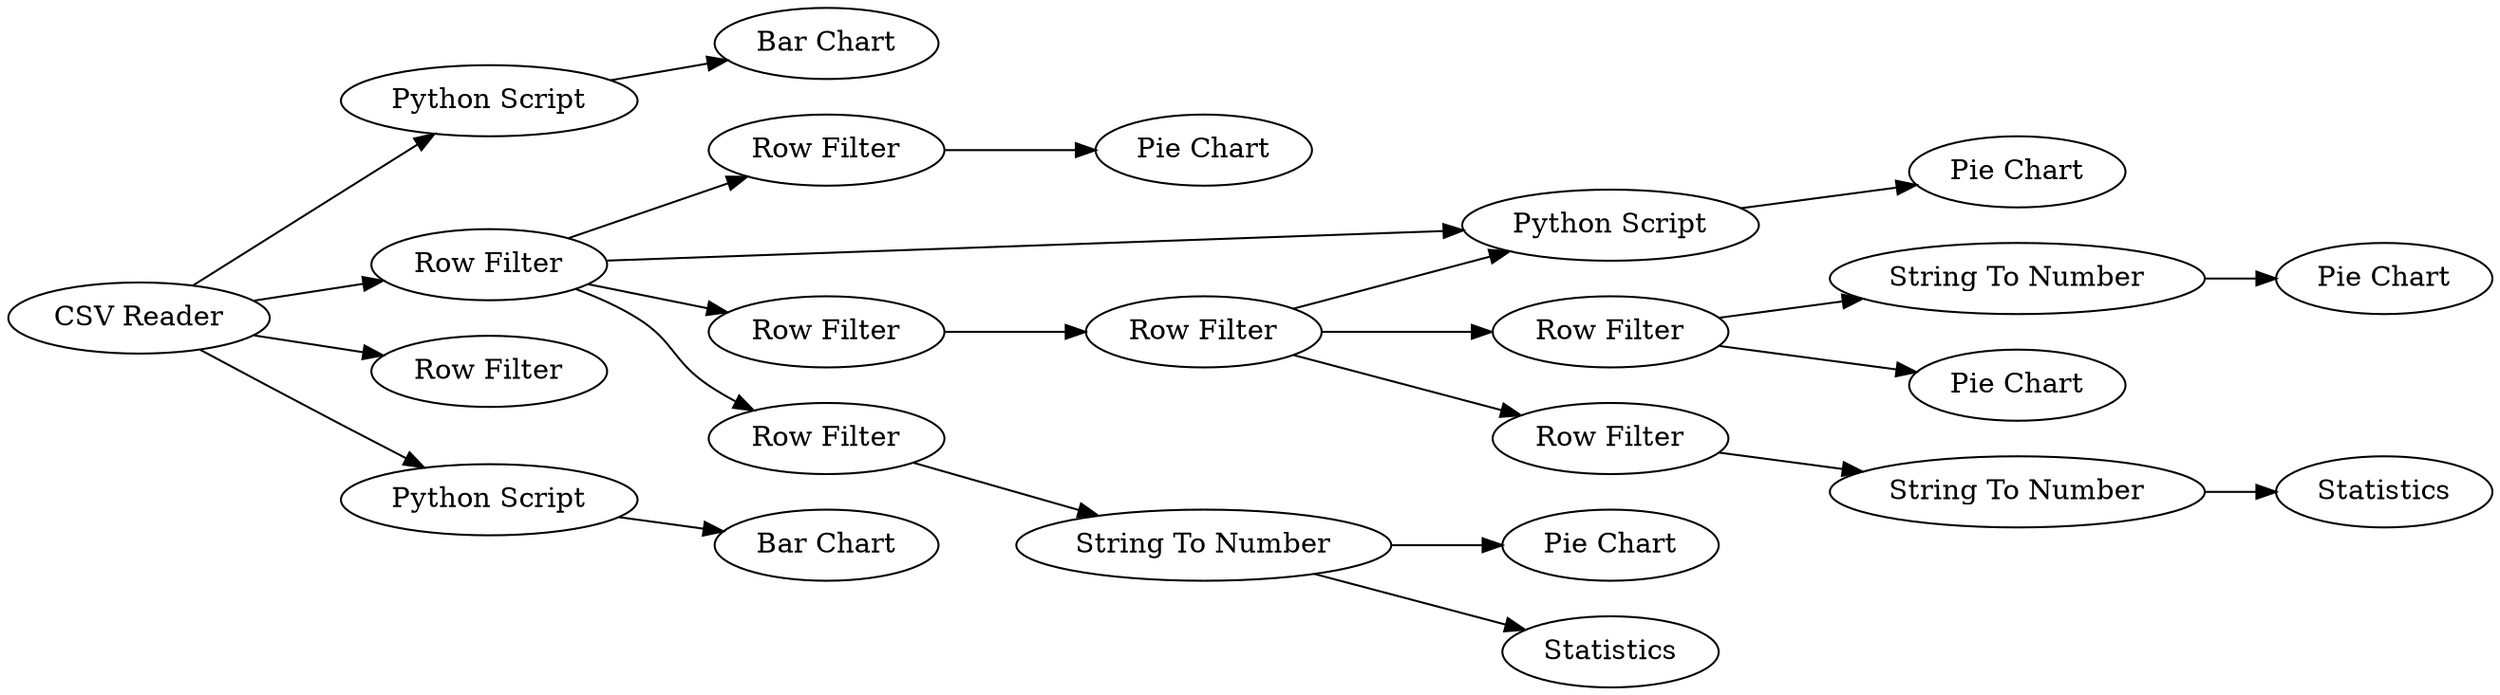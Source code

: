 digraph {
	8 -> 9
	38 -> 36
	10 -> 33
	21 -> 17
	10 -> 31
	17 -> 15
	1 -> 8
	28 -> 42
	1 -> 11
	1 -> 2
	28 -> 30
	14 -> 18
	1 -> 10
	2 -> 7
	17 -> 33
	41 -> 40
	15 -> 41
	10 -> 38
	22 -> 14
	15 -> 35
	33 -> 39
	10 -> 21
	17 -> 22
	31 -> 28
	7 [label="Bar Chart"]
	9 [label="Bar Chart"]
	21 [label="Row Filter"]
	18 [label=Statistics]
	8 [label="Python Script"]
	17 [label="Row Filter"]
	41 [label="String To Number"]
	31 [label="Row Filter"]
	15 [label="Row Filter"]
	10 [label="Row Filter"]
	1 [label="CSV Reader"]
	42 [label="Pie Chart"]
	22 [label="Row Filter"]
	28 [label="String To Number"]
	11 [label="Row Filter"]
	14 [label="String To Number"]
	38 [label="Row Filter"]
	35 [label="Pie Chart"]
	36 [label="Pie Chart"]
	40 [label="Pie Chart"]
	39 [label="Pie Chart"]
	33 [label="Python Script"]
	30 [label=Statistics]
	2 [label="Python Script"]
	rankdir=LR
}
